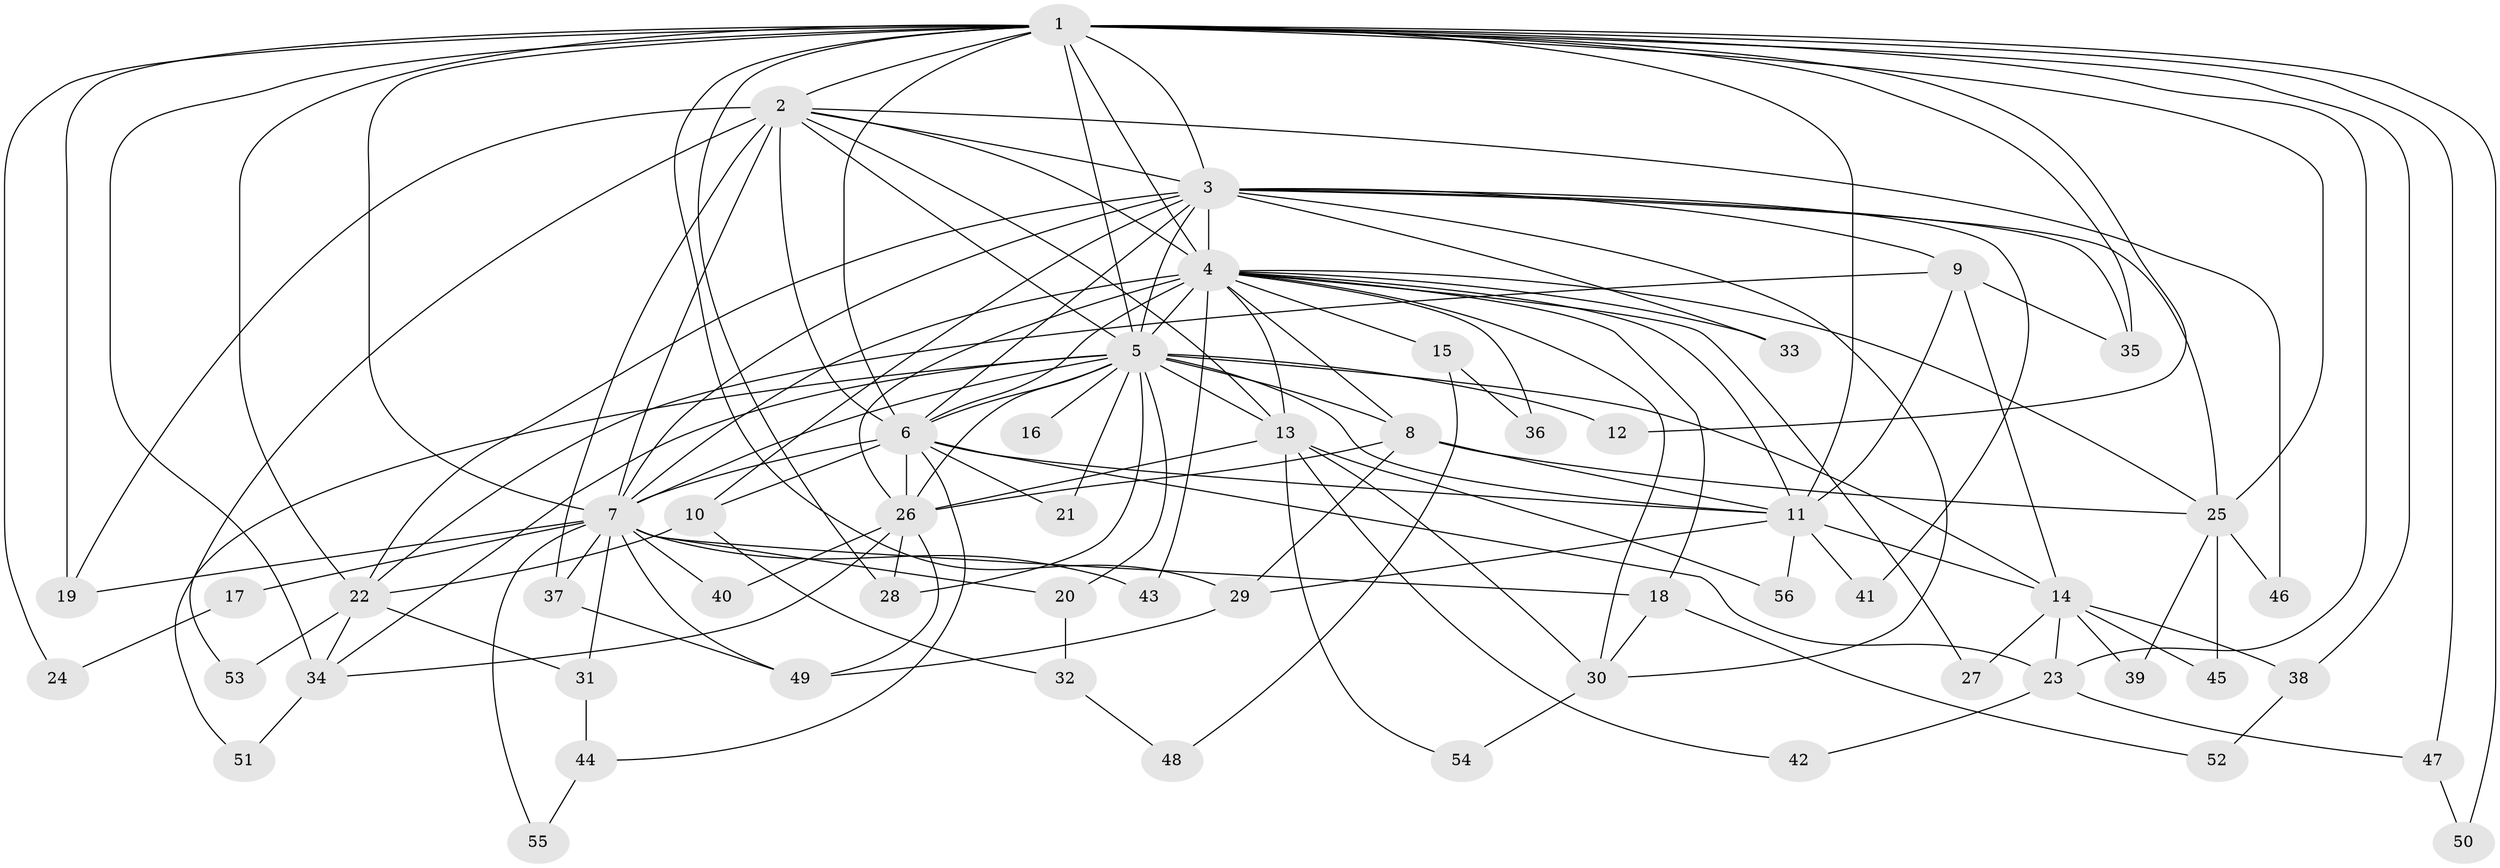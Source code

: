 // original degree distribution, {17: 0.008928571428571428, 16: 0.017857142857142856, 18: 0.017857142857142856, 26: 0.008928571428571428, 21: 0.017857142857142856, 34: 0.008928571428571428, 23: 0.008928571428571428, 6: 0.026785714285714284, 2: 0.5267857142857143, 4: 0.08035714285714286, 7: 0.017857142857142856, 3: 0.20535714285714285, 5: 0.044642857142857144, 8: 0.008928571428571428}
// Generated by graph-tools (version 1.1) at 2025/35/03/09/25 02:35:03]
// undirected, 56 vertices, 139 edges
graph export_dot {
graph [start="1"]
  node [color=gray90,style=filled];
  1;
  2;
  3;
  4;
  5;
  6;
  7;
  8;
  9;
  10;
  11;
  12;
  13;
  14;
  15;
  16;
  17;
  18;
  19;
  20;
  21;
  22;
  23;
  24;
  25;
  26;
  27;
  28;
  29;
  30;
  31;
  32;
  33;
  34;
  35;
  36;
  37;
  38;
  39;
  40;
  41;
  42;
  43;
  44;
  45;
  46;
  47;
  48;
  49;
  50;
  51;
  52;
  53;
  54;
  55;
  56;
  1 -- 2 [weight=2.0];
  1 -- 3 [weight=5.0];
  1 -- 4 [weight=6.0];
  1 -- 5 [weight=4.0];
  1 -- 6 [weight=3.0];
  1 -- 7 [weight=3.0];
  1 -- 11 [weight=1.0];
  1 -- 12 [weight=1.0];
  1 -- 19 [weight=3.0];
  1 -- 22 [weight=1.0];
  1 -- 23 [weight=1.0];
  1 -- 24 [weight=1.0];
  1 -- 25 [weight=1.0];
  1 -- 28 [weight=2.0];
  1 -- 29 [weight=1.0];
  1 -- 34 [weight=3.0];
  1 -- 35 [weight=1.0];
  1 -- 38 [weight=1.0];
  1 -- 47 [weight=1.0];
  1 -- 50 [weight=1.0];
  2 -- 3 [weight=3.0];
  2 -- 4 [weight=2.0];
  2 -- 5 [weight=1.0];
  2 -- 6 [weight=1.0];
  2 -- 7 [weight=2.0];
  2 -- 13 [weight=1.0];
  2 -- 19 [weight=1.0];
  2 -- 37 [weight=1.0];
  2 -- 46 [weight=1.0];
  2 -- 53 [weight=1.0];
  3 -- 4 [weight=4.0];
  3 -- 5 [weight=2.0];
  3 -- 6 [weight=2.0];
  3 -- 7 [weight=2.0];
  3 -- 9 [weight=6.0];
  3 -- 10 [weight=1.0];
  3 -- 22 [weight=3.0];
  3 -- 25 [weight=2.0];
  3 -- 30 [weight=1.0];
  3 -- 33 [weight=1.0];
  3 -- 35 [weight=1.0];
  3 -- 41 [weight=1.0];
  4 -- 5 [weight=2.0];
  4 -- 6 [weight=2.0];
  4 -- 7 [weight=3.0];
  4 -- 8 [weight=1.0];
  4 -- 11 [weight=1.0];
  4 -- 13 [weight=1.0];
  4 -- 15 [weight=2.0];
  4 -- 18 [weight=1.0];
  4 -- 25 [weight=1.0];
  4 -- 26 [weight=1.0];
  4 -- 27 [weight=1.0];
  4 -- 30 [weight=1.0];
  4 -- 33 [weight=2.0];
  4 -- 36 [weight=1.0];
  4 -- 43 [weight=1.0];
  5 -- 6 [weight=2.0];
  5 -- 7 [weight=1.0];
  5 -- 8 [weight=1.0];
  5 -- 11 [weight=1.0];
  5 -- 12 [weight=1.0];
  5 -- 13 [weight=1.0];
  5 -- 14 [weight=1.0];
  5 -- 16 [weight=1.0];
  5 -- 20 [weight=1.0];
  5 -- 21 [weight=1.0];
  5 -- 26 [weight=1.0];
  5 -- 28 [weight=1.0];
  5 -- 34 [weight=1.0];
  5 -- 51 [weight=1.0];
  6 -- 7 [weight=2.0];
  6 -- 10 [weight=1.0];
  6 -- 11 [weight=1.0];
  6 -- 21 [weight=1.0];
  6 -- 23 [weight=1.0];
  6 -- 26 [weight=1.0];
  6 -- 44 [weight=1.0];
  7 -- 17 [weight=1.0];
  7 -- 18 [weight=1.0];
  7 -- 19 [weight=1.0];
  7 -- 20 [weight=1.0];
  7 -- 31 [weight=1.0];
  7 -- 37 [weight=1.0];
  7 -- 40 [weight=1.0];
  7 -- 43 [weight=1.0];
  7 -- 49 [weight=1.0];
  7 -- 55 [weight=1.0];
  8 -- 11 [weight=1.0];
  8 -- 25 [weight=1.0];
  8 -- 26 [weight=1.0];
  8 -- 29 [weight=1.0];
  9 -- 11 [weight=1.0];
  9 -- 14 [weight=1.0];
  9 -- 22 [weight=1.0];
  9 -- 35 [weight=1.0];
  10 -- 22 [weight=1.0];
  10 -- 32 [weight=1.0];
  11 -- 14 [weight=1.0];
  11 -- 29 [weight=1.0];
  11 -- 41 [weight=1.0];
  11 -- 56 [weight=1.0];
  13 -- 26 [weight=1.0];
  13 -- 30 [weight=1.0];
  13 -- 42 [weight=1.0];
  13 -- 54 [weight=1.0];
  13 -- 56 [weight=1.0];
  14 -- 23 [weight=1.0];
  14 -- 27 [weight=1.0];
  14 -- 38 [weight=1.0];
  14 -- 39 [weight=1.0];
  14 -- 45 [weight=1.0];
  15 -- 36 [weight=1.0];
  15 -- 48 [weight=1.0];
  17 -- 24 [weight=1.0];
  18 -- 30 [weight=1.0];
  18 -- 52 [weight=1.0];
  20 -- 32 [weight=1.0];
  22 -- 31 [weight=1.0];
  22 -- 34 [weight=1.0];
  22 -- 53 [weight=1.0];
  23 -- 42 [weight=1.0];
  23 -- 47 [weight=1.0];
  25 -- 39 [weight=1.0];
  25 -- 45 [weight=1.0];
  25 -- 46 [weight=1.0];
  26 -- 28 [weight=1.0];
  26 -- 34 [weight=1.0];
  26 -- 40 [weight=1.0];
  26 -- 49 [weight=1.0];
  29 -- 49 [weight=1.0];
  30 -- 54 [weight=1.0];
  31 -- 44 [weight=1.0];
  32 -- 48 [weight=1.0];
  34 -- 51 [weight=1.0];
  37 -- 49 [weight=1.0];
  38 -- 52 [weight=1.0];
  44 -- 55 [weight=1.0];
  47 -- 50 [weight=1.0];
}
